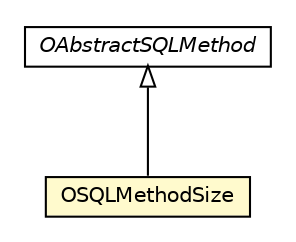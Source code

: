 #!/usr/local/bin/dot
#
# Class diagram 
# Generated by UMLGraph version R5_6-24-gf6e263 (http://www.umlgraph.org/)
#

digraph G {
	edge [fontname="Helvetica",fontsize=10,labelfontname="Helvetica",labelfontsize=10];
	node [fontname="Helvetica",fontsize=10,shape=plaintext];
	nodesep=0.25;
	ranksep=0.5;
	// com.orientechnologies.orient.core.sql.method.misc.OSQLMethodSize
	c3508359 [label=<<table title="com.orientechnologies.orient.core.sql.method.misc.OSQLMethodSize" border="0" cellborder="1" cellspacing="0" cellpadding="2" port="p" bgcolor="lemonChiffon" href="./OSQLMethodSize.html">
		<tr><td><table border="0" cellspacing="0" cellpadding="1">
<tr><td align="center" balign="center"> OSQLMethodSize </td></tr>
		</table></td></tr>
		</table>>, URL="./OSQLMethodSize.html", fontname="Helvetica", fontcolor="black", fontsize=10.0];
	// com.orientechnologies.orient.core.sql.method.misc.OAbstractSQLMethod
	c3508364 [label=<<table title="com.orientechnologies.orient.core.sql.method.misc.OAbstractSQLMethod" border="0" cellborder="1" cellspacing="0" cellpadding="2" port="p" href="./OAbstractSQLMethod.html">
		<tr><td><table border="0" cellspacing="0" cellpadding="1">
<tr><td align="center" balign="center"><font face="Helvetica-Oblique"> OAbstractSQLMethod </font></td></tr>
		</table></td></tr>
		</table>>, URL="./OAbstractSQLMethod.html", fontname="Helvetica", fontcolor="black", fontsize=10.0];
	//com.orientechnologies.orient.core.sql.method.misc.OSQLMethodSize extends com.orientechnologies.orient.core.sql.method.misc.OAbstractSQLMethod
	c3508364:p -> c3508359:p [dir=back,arrowtail=empty];
}

